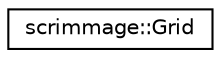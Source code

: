 digraph "Graphical Class Hierarchy"
{
 // LATEX_PDF_SIZE
  edge [fontname="Helvetica",fontsize="10",labelfontname="Helvetica",labelfontsize="10"];
  node [fontname="Helvetica",fontsize="10",shape=record];
  rankdir="LR";
  Node0 [label="scrimmage::Grid",height=0.2,width=0.4,color="black", fillcolor="white", style="filled",URL="$classscrimmage_1_1Grid.html",tooltip=" "];
}
